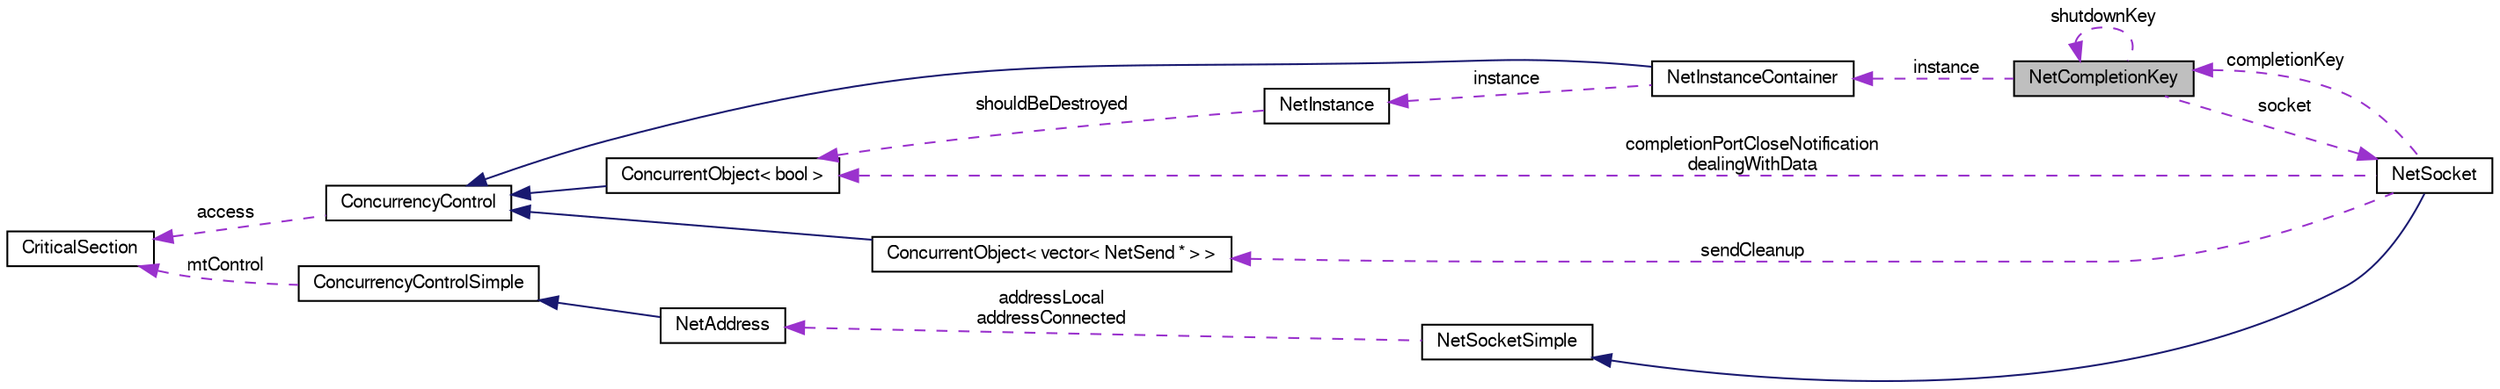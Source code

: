 digraph G
{
  edge [fontname="FreeSans",fontsize="10",labelfontname="FreeSans",labelfontsize="10"];
  node [fontname="FreeSans",fontsize="10",shape=record];
  rankdir=LR;
  Node1 [label="NetCompletionKey",height=0.2,width=0.4,color="black", fillcolor="grey75", style="filled" fontcolor="black"];
  Node2 -> Node1 [dir=back,color="darkorchid3",fontsize="10",style="dashed",label="instance",fontname="FreeSans"];
  Node2 [label="NetInstanceContainer",height=0.2,width=0.4,color="black", fillcolor="white", style="filled",URL="$class_net_instance_container.html",tooltip="Stores instances, allowing safe shutdown of instance."];
  Node3 -> Node2 [dir=back,color="midnightblue",fontsize="10",style="solid",fontname="FreeSans"];
  Node3 [label="ConcurrencyControl",height=0.2,width=0.4,color="black", fillcolor="white", style="filled",URL="$class_concurrency_control.html",tooltip="Advanced concurrency control object."];
  Node4 -> Node3 [dir=back,color="darkorchid3",fontsize="10",style="dashed",label="access",fontname="FreeSans"];
  Node4 [label="CriticalSection",height=0.2,width=0.4,color="black", fillcolor="white", style="filled",URL="$class_critical_section.html",tooltip="Critical section class with Enter and Leave methods."];
  Node5 -> Node2 [dir=back,color="darkorchid3",fontsize="10",style="dashed",label="instance",fontname="FreeSans"];
  Node5 [label="NetInstance",height=0.2,width=0.4,color="black", fillcolor="white", style="filled",URL="$class_net_instance.html",tooltip="Core instance class responsible for the core structure of a networking instance."];
  Node6 -> Node5 [dir=back,color="darkorchid3",fontsize="10",style="dashed",label="shouldBeDestroyed",fontname="FreeSans"];
  Node6 [label="ConcurrentObject\< bool \>",height=0.2,width=0.4,color="black", fillcolor="white", style="filled",URL="$class_concurrent_object.html"];
  Node3 -> Node6 [dir=back,color="midnightblue",fontsize="10",style="solid",fontname="FreeSans"];
  Node7 -> Node1 [dir=back,color="darkorchid3",fontsize="10",style="dashed",label="socket",fontname="FreeSans"];
  Node7 [label="NetSocket",height=0.2,width=0.4,color="black", fillcolor="white", style="filled",URL="$class_net_socket.html",tooltip="Socket class providing more advanced functionality common to all protocols."];
  Node8 -> Node7 [dir=back,color="midnightblue",fontsize="10",style="solid",fontname="FreeSans"];
  Node8 [label="NetSocketSimple",height=0.2,width=0.4,color="black", fillcolor="white", style="filled",URL="$class_net_socket_simple.html",tooltip="simple socket with basic functionality"];
  Node9 -> Node8 [dir=back,color="darkorchid3",fontsize="10",style="dashed",label="addressLocal\naddressConnected",fontname="FreeSans"];
  Node9 [label="NetAddress",height=0.2,width=0.4,color="black", fillcolor="white", style="filled",URL="$class_net_address.html",tooltip="Stores a single address with IP and port."];
  Node10 -> Node9 [dir=back,color="midnightblue",fontsize="10",style="solid",fontname="FreeSans"];
  Node10 [label="ConcurrencyControlSimple",height=0.2,width=0.4,color="black", fillcolor="white", style="filled",URL="$class_concurrency_control_simple.html",tooltip="simple version of ConcurrencyControl class which avoids the need for threadID parameters"];
  Node4 -> Node10 [dir=back,color="darkorchid3",fontsize="10",style="dashed",label="mtControl",fontname="FreeSans"];
  Node11 -> Node7 [dir=back,color="darkorchid3",fontsize="10",style="dashed",label="sendCleanup",fontname="FreeSans"];
  Node11 [label="ConcurrentObject\< vector\< NetSend * \> \>",height=0.2,width=0.4,color="black", fillcolor="white", style="filled",URL="$class_concurrent_object.html"];
  Node3 -> Node11 [dir=back,color="midnightblue",fontsize="10",style="solid",fontname="FreeSans"];
  Node1 -> Node7 [dir=back,color="darkorchid3",fontsize="10",style="dashed",label="completionKey",fontname="FreeSans"];
  Node6 -> Node7 [dir=back,color="darkorchid3",fontsize="10",style="dashed",label="completionPortCloseNotification\ndealingWithData",fontname="FreeSans"];
  Node1 -> Node1 [dir=back,color="darkorchid3",fontsize="10",style="dashed",label="shutdownKey",fontname="FreeSans"];
}
